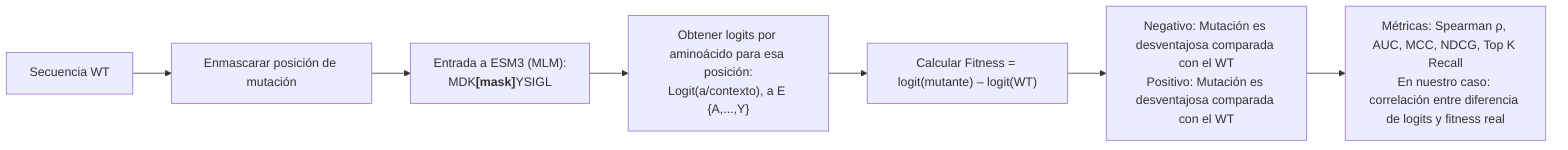 flowchart LR
    A["Secuencia WT"] --> B["Enmascarar posición de mutación"]
    B --> C["Entrada a ESM3 (MLM): <br>MDK<b>[mask]</b>YSIGL"]
    C --> D["Obtener logits por aminoácido para esa posición:<br>Logit(a/contexto), a E {A,...,Y}"]
    D --> E["Calcular Fitness = logit(mutante) – logit(WT)"]
    E --> F["Negativo: Mutación es desventajosa comparada con el WT<br>Positivo: Mutación es desventajosa comparada con el WT "]
    F --> G["Métricas: Spearman ρ, AUC, MCC, NDCG, Top K Recall<br>En nuestro caso: correlación entre diferencia de logits y fitness real"]